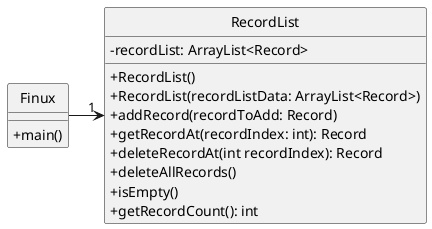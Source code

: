 @startuml
skinparam classAttributeIconSize 0
hide circle

class RecordList {
    - recordList: ArrayList<Record>
    + RecordList()
    + RecordList(recordListData: ArrayList<Record>)
    + addRecord(recordToAdd: Record)
    + getRecordAt(recordIndex: int): Record
    + deleteRecordAt(int recordIndex): Record
    + deleteAllRecords()
    + isEmpty()
    + getRecordCount(): int
}

class Finux {
    +main()
}

Finux -> "1"RecordList
@enduml